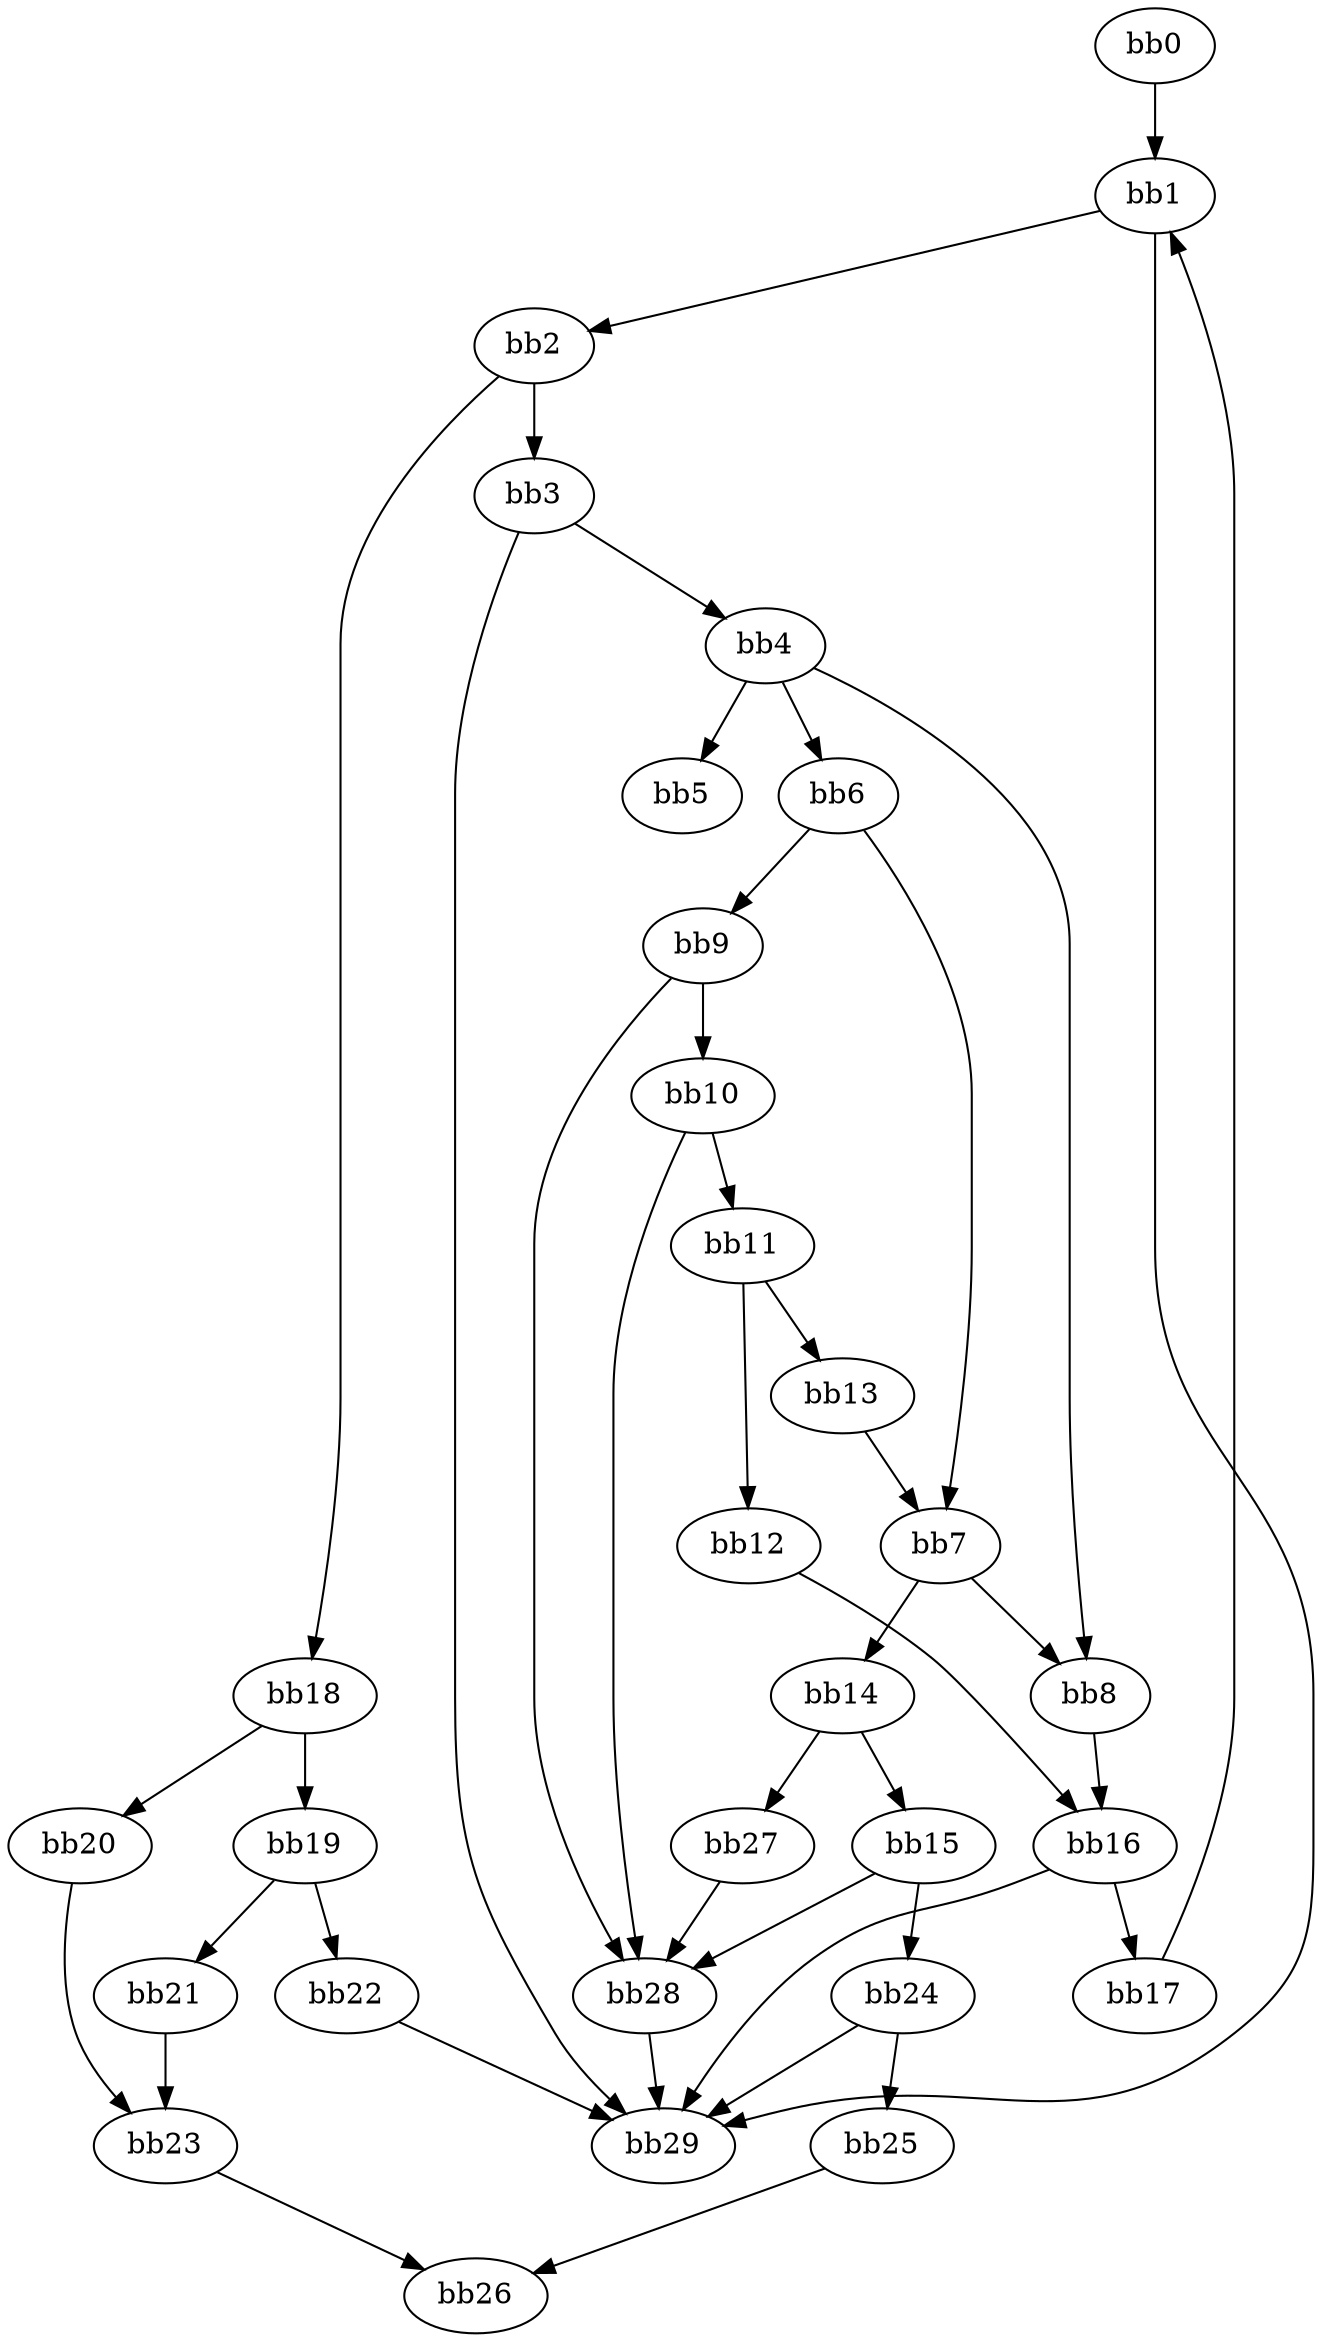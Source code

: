 digraph {
    0 [ label = "bb0\l" ]
    1 [ label = "bb1\l" ]
    2 [ label = "bb2\l" ]
    3 [ label = "bb3\l" ]
    4 [ label = "bb4\l" ]
    5 [ label = "bb5\l" ]
    6 [ label = "bb6\l" ]
    7 [ label = "bb7\l" ]
    8 [ label = "bb8\l" ]
    9 [ label = "bb9\l" ]
    10 [ label = "bb10\l" ]
    11 [ label = "bb11\l" ]
    12 [ label = "bb12\l" ]
    13 [ label = "bb13\l" ]
    14 [ label = "bb14\l" ]
    15 [ label = "bb15\l" ]
    16 [ label = "bb16\l" ]
    17 [ label = "bb17\l" ]
    18 [ label = "bb18\l" ]
    19 [ label = "bb19\l" ]
    20 [ label = "bb20\l" ]
    21 [ label = "bb21\l" ]
    22 [ label = "bb22\l" ]
    23 [ label = "bb23\l" ]
    24 [ label = "bb24\l" ]
    25 [ label = "bb25\l" ]
    26 [ label = "bb26\l" ]
    27 [ label = "bb27\l" ]
    28 [ label = "bb28\l" ]
    29 [ label = "bb29\l" ]
    0 -> 1 [ ]
    1 -> 2 [ ]
    1 -> 29 [ ]
    2 -> 3 [ ]
    2 -> 18 [ ]
    3 -> 4 [ ]
    3 -> 29 [ ]
    4 -> 5 [ ]
    4 -> 6 [ ]
    4 -> 8 [ ]
    6 -> 7 [ ]
    6 -> 9 [ ]
    7 -> 8 [ ]
    7 -> 14 [ ]
    8 -> 16 [ ]
    9 -> 10 [ ]
    9 -> 28 [ ]
    10 -> 11 [ ]
    10 -> 28 [ ]
    11 -> 12 [ ]
    11 -> 13 [ ]
    12 -> 16 [ ]
    13 -> 7 [ ]
    14 -> 15 [ ]
    14 -> 27 [ ]
    15 -> 24 [ ]
    15 -> 28 [ ]
    16 -> 17 [ ]
    16 -> 29 [ ]
    17 -> 1 [ ]
    18 -> 19 [ ]
    18 -> 20 [ ]
    19 -> 21 [ ]
    19 -> 22 [ ]
    20 -> 23 [ ]
    21 -> 23 [ ]
    22 -> 29 [ ]
    23 -> 26 [ ]
    24 -> 25 [ ]
    24 -> 29 [ ]
    25 -> 26 [ ]
    27 -> 28 [ ]
    28 -> 29 [ ]
}


